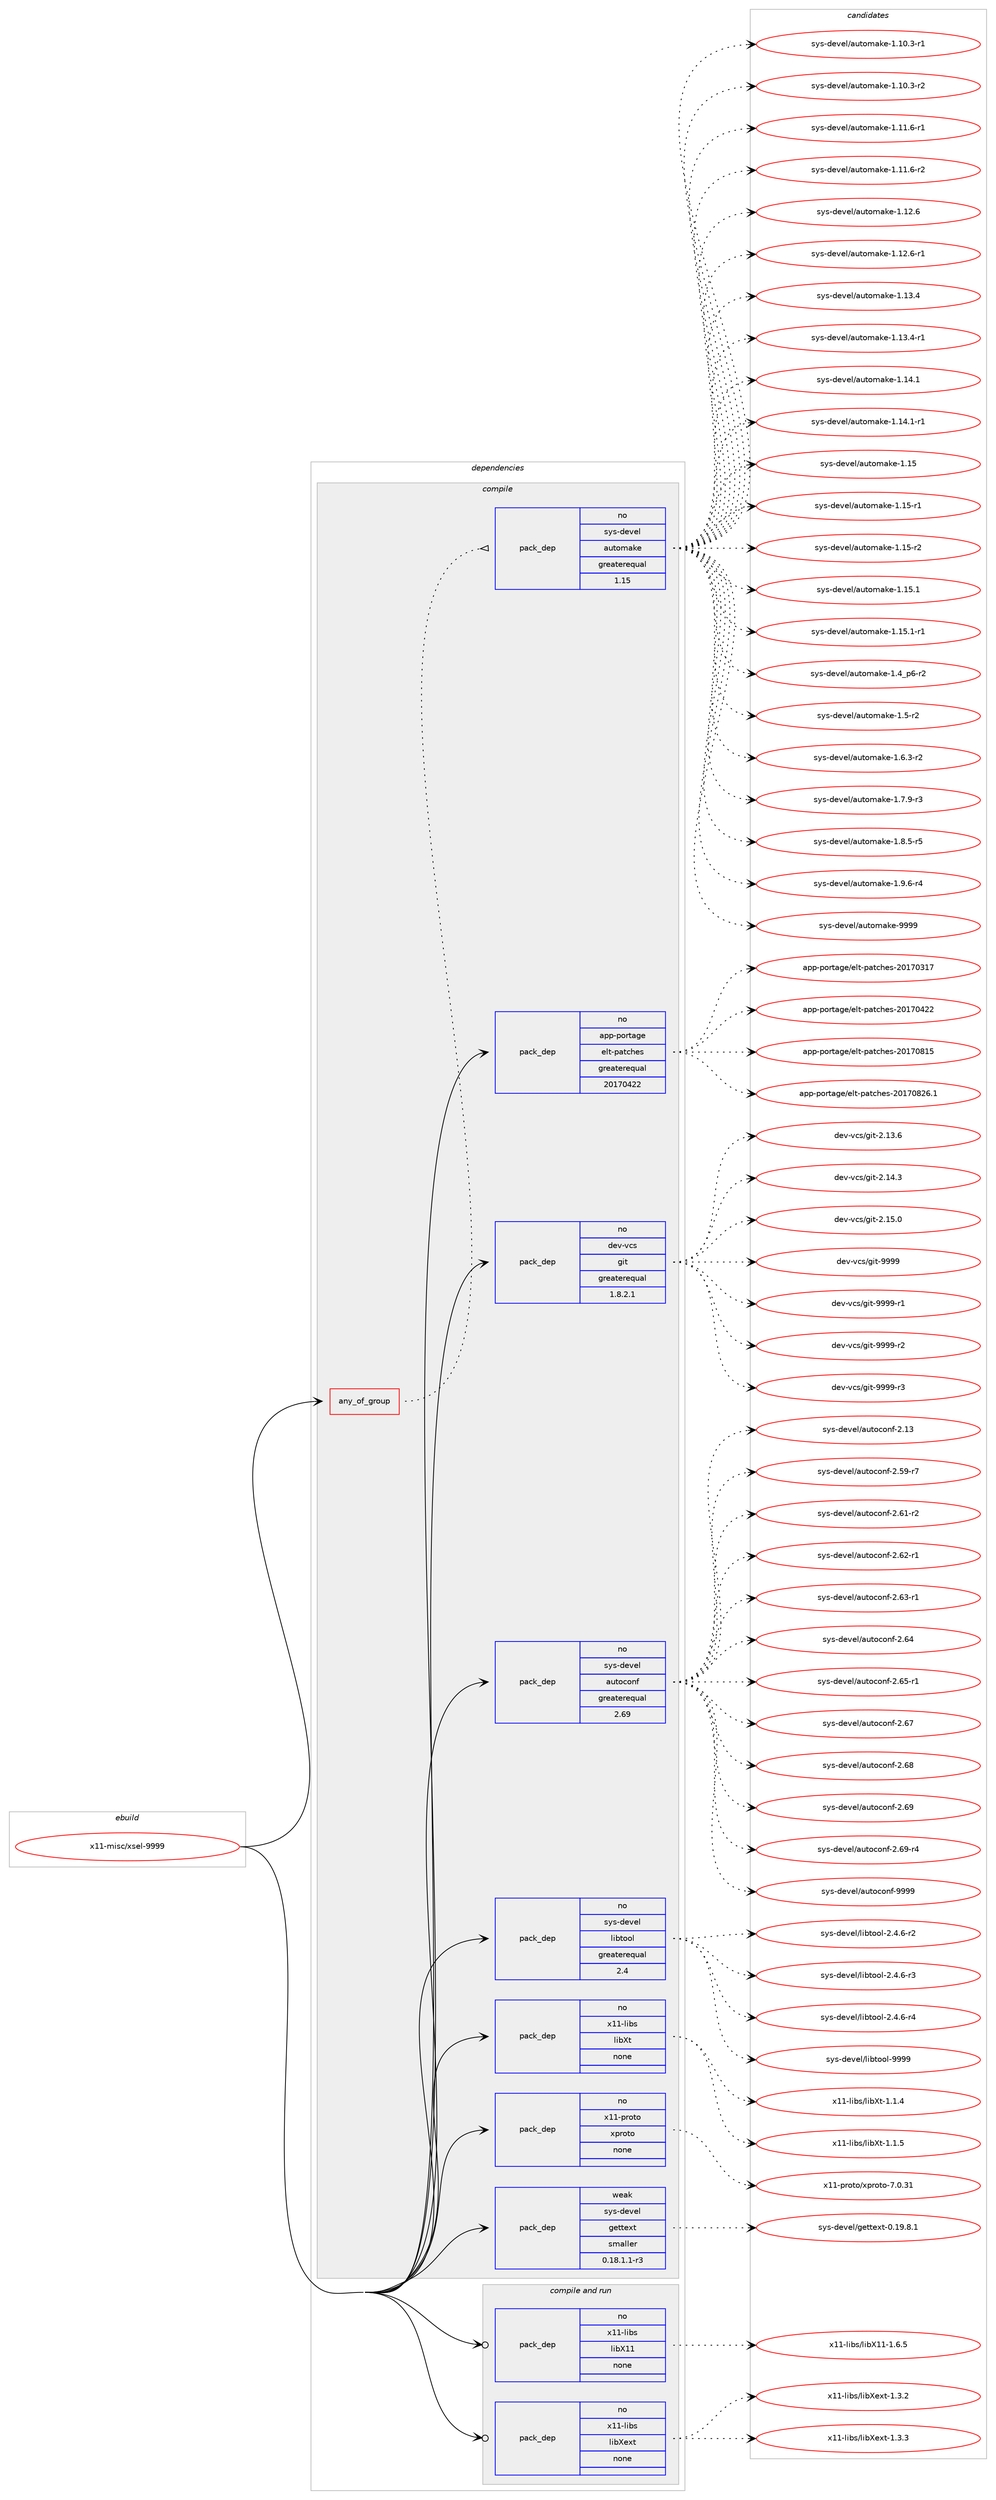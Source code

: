 digraph prolog {

# *************
# Graph options
# *************

newrank=true;
concentrate=true;
compound=true;
graph [rankdir=LR,fontname=Helvetica,fontsize=10,ranksep=1.5];#, ranksep=2.5, nodesep=0.2];
edge  [arrowhead=vee];
node  [fontname=Helvetica,fontsize=10];

# **********
# The ebuild
# **********

subgraph cluster_leftcol {
color=gray;
rank=same;
label=<<i>ebuild</i>>;
id [label="x11-misc/xsel-9999", color=red, width=4, href="../x11-misc/xsel-9999.svg"];
}

# ****************
# The dependencies
# ****************

subgraph cluster_midcol {
color=gray;
label=<<i>dependencies</i>>;
subgraph cluster_compile {
fillcolor="#eeeeee";
style=filled;
label=<<i>compile</i>>;
subgraph any9545 {
dependency525863 [label=<<TABLE BORDER="0" CELLBORDER="1" CELLSPACING="0" CELLPADDING="4"><TR><TD CELLPADDING="10">any_of_group</TD></TR></TABLE>>, shape=none, color=red];subgraph pack392475 {
dependency525864 [label=<<TABLE BORDER="0" CELLBORDER="1" CELLSPACING="0" CELLPADDING="4" WIDTH="220"><TR><TD ROWSPAN="6" CELLPADDING="30">pack_dep</TD></TR><TR><TD WIDTH="110">no</TD></TR><TR><TD>sys-devel</TD></TR><TR><TD>automake</TD></TR><TR><TD>greaterequal</TD></TR><TR><TD>1.15</TD></TR></TABLE>>, shape=none, color=blue];
}
dependency525863:e -> dependency525864:w [weight=20,style="dotted",arrowhead="oinv"];
}
id:e -> dependency525863:w [weight=20,style="solid",arrowhead="vee"];
subgraph pack392476 {
dependency525865 [label=<<TABLE BORDER="0" CELLBORDER="1" CELLSPACING="0" CELLPADDING="4" WIDTH="220"><TR><TD ROWSPAN="6" CELLPADDING="30">pack_dep</TD></TR><TR><TD WIDTH="110">no</TD></TR><TR><TD>app-portage</TD></TR><TR><TD>elt-patches</TD></TR><TR><TD>greaterequal</TD></TR><TR><TD>20170422</TD></TR></TABLE>>, shape=none, color=blue];
}
id:e -> dependency525865:w [weight=20,style="solid",arrowhead="vee"];
subgraph pack392477 {
dependency525866 [label=<<TABLE BORDER="0" CELLBORDER="1" CELLSPACING="0" CELLPADDING="4" WIDTH="220"><TR><TD ROWSPAN="6" CELLPADDING="30">pack_dep</TD></TR><TR><TD WIDTH="110">no</TD></TR><TR><TD>dev-vcs</TD></TR><TR><TD>git</TD></TR><TR><TD>greaterequal</TD></TR><TR><TD>1.8.2.1</TD></TR></TABLE>>, shape=none, color=blue];
}
id:e -> dependency525866:w [weight=20,style="solid",arrowhead="vee"];
subgraph pack392478 {
dependency525867 [label=<<TABLE BORDER="0" CELLBORDER="1" CELLSPACING="0" CELLPADDING="4" WIDTH="220"><TR><TD ROWSPAN="6" CELLPADDING="30">pack_dep</TD></TR><TR><TD WIDTH="110">no</TD></TR><TR><TD>sys-devel</TD></TR><TR><TD>autoconf</TD></TR><TR><TD>greaterequal</TD></TR><TR><TD>2.69</TD></TR></TABLE>>, shape=none, color=blue];
}
id:e -> dependency525867:w [weight=20,style="solid",arrowhead="vee"];
subgraph pack392479 {
dependency525868 [label=<<TABLE BORDER="0" CELLBORDER="1" CELLSPACING="0" CELLPADDING="4" WIDTH="220"><TR><TD ROWSPAN="6" CELLPADDING="30">pack_dep</TD></TR><TR><TD WIDTH="110">no</TD></TR><TR><TD>sys-devel</TD></TR><TR><TD>libtool</TD></TR><TR><TD>greaterequal</TD></TR><TR><TD>2.4</TD></TR></TABLE>>, shape=none, color=blue];
}
id:e -> dependency525868:w [weight=20,style="solid",arrowhead="vee"];
subgraph pack392480 {
dependency525869 [label=<<TABLE BORDER="0" CELLBORDER="1" CELLSPACING="0" CELLPADDING="4" WIDTH="220"><TR><TD ROWSPAN="6" CELLPADDING="30">pack_dep</TD></TR><TR><TD WIDTH="110">no</TD></TR><TR><TD>x11-libs</TD></TR><TR><TD>libXt</TD></TR><TR><TD>none</TD></TR><TR><TD></TD></TR></TABLE>>, shape=none, color=blue];
}
id:e -> dependency525869:w [weight=20,style="solid",arrowhead="vee"];
subgraph pack392481 {
dependency525870 [label=<<TABLE BORDER="0" CELLBORDER="1" CELLSPACING="0" CELLPADDING="4" WIDTH="220"><TR><TD ROWSPAN="6" CELLPADDING="30">pack_dep</TD></TR><TR><TD WIDTH="110">no</TD></TR><TR><TD>x11-proto</TD></TR><TR><TD>xproto</TD></TR><TR><TD>none</TD></TR><TR><TD></TD></TR></TABLE>>, shape=none, color=blue];
}
id:e -> dependency525870:w [weight=20,style="solid",arrowhead="vee"];
subgraph pack392482 {
dependency525871 [label=<<TABLE BORDER="0" CELLBORDER="1" CELLSPACING="0" CELLPADDING="4" WIDTH="220"><TR><TD ROWSPAN="6" CELLPADDING="30">pack_dep</TD></TR><TR><TD WIDTH="110">weak</TD></TR><TR><TD>sys-devel</TD></TR><TR><TD>gettext</TD></TR><TR><TD>smaller</TD></TR><TR><TD>0.18.1.1-r3</TD></TR></TABLE>>, shape=none, color=blue];
}
id:e -> dependency525871:w [weight=20,style="solid",arrowhead="vee"];
}
subgraph cluster_compileandrun {
fillcolor="#eeeeee";
style=filled;
label=<<i>compile and run</i>>;
subgraph pack392483 {
dependency525872 [label=<<TABLE BORDER="0" CELLBORDER="1" CELLSPACING="0" CELLPADDING="4" WIDTH="220"><TR><TD ROWSPAN="6" CELLPADDING="30">pack_dep</TD></TR><TR><TD WIDTH="110">no</TD></TR><TR><TD>x11-libs</TD></TR><TR><TD>libX11</TD></TR><TR><TD>none</TD></TR><TR><TD></TD></TR></TABLE>>, shape=none, color=blue];
}
id:e -> dependency525872:w [weight=20,style="solid",arrowhead="odotvee"];
subgraph pack392484 {
dependency525873 [label=<<TABLE BORDER="0" CELLBORDER="1" CELLSPACING="0" CELLPADDING="4" WIDTH="220"><TR><TD ROWSPAN="6" CELLPADDING="30">pack_dep</TD></TR><TR><TD WIDTH="110">no</TD></TR><TR><TD>x11-libs</TD></TR><TR><TD>libXext</TD></TR><TR><TD>none</TD></TR><TR><TD></TD></TR></TABLE>>, shape=none, color=blue];
}
id:e -> dependency525873:w [weight=20,style="solid",arrowhead="odotvee"];
}
subgraph cluster_run {
fillcolor="#eeeeee";
style=filled;
label=<<i>run</i>>;
}
}

# **************
# The candidates
# **************

subgraph cluster_choices {
rank=same;
color=gray;
label=<<i>candidates</i>>;

subgraph choice392475 {
color=black;
nodesep=1;
choice11512111545100101118101108479711711611110997107101454946494846514511449 [label="sys-devel/automake-1.10.3-r1", color=red, width=4,href="../sys-devel/automake-1.10.3-r1.svg"];
choice11512111545100101118101108479711711611110997107101454946494846514511450 [label="sys-devel/automake-1.10.3-r2", color=red, width=4,href="../sys-devel/automake-1.10.3-r2.svg"];
choice11512111545100101118101108479711711611110997107101454946494946544511449 [label="sys-devel/automake-1.11.6-r1", color=red, width=4,href="../sys-devel/automake-1.11.6-r1.svg"];
choice11512111545100101118101108479711711611110997107101454946494946544511450 [label="sys-devel/automake-1.11.6-r2", color=red, width=4,href="../sys-devel/automake-1.11.6-r2.svg"];
choice1151211154510010111810110847971171161111099710710145494649504654 [label="sys-devel/automake-1.12.6", color=red, width=4,href="../sys-devel/automake-1.12.6.svg"];
choice11512111545100101118101108479711711611110997107101454946495046544511449 [label="sys-devel/automake-1.12.6-r1", color=red, width=4,href="../sys-devel/automake-1.12.6-r1.svg"];
choice1151211154510010111810110847971171161111099710710145494649514652 [label="sys-devel/automake-1.13.4", color=red, width=4,href="../sys-devel/automake-1.13.4.svg"];
choice11512111545100101118101108479711711611110997107101454946495146524511449 [label="sys-devel/automake-1.13.4-r1", color=red, width=4,href="../sys-devel/automake-1.13.4-r1.svg"];
choice1151211154510010111810110847971171161111099710710145494649524649 [label="sys-devel/automake-1.14.1", color=red, width=4,href="../sys-devel/automake-1.14.1.svg"];
choice11512111545100101118101108479711711611110997107101454946495246494511449 [label="sys-devel/automake-1.14.1-r1", color=red, width=4,href="../sys-devel/automake-1.14.1-r1.svg"];
choice115121115451001011181011084797117116111109971071014549464953 [label="sys-devel/automake-1.15", color=red, width=4,href="../sys-devel/automake-1.15.svg"];
choice1151211154510010111810110847971171161111099710710145494649534511449 [label="sys-devel/automake-1.15-r1", color=red, width=4,href="../sys-devel/automake-1.15-r1.svg"];
choice1151211154510010111810110847971171161111099710710145494649534511450 [label="sys-devel/automake-1.15-r2", color=red, width=4,href="../sys-devel/automake-1.15-r2.svg"];
choice1151211154510010111810110847971171161111099710710145494649534649 [label="sys-devel/automake-1.15.1", color=red, width=4,href="../sys-devel/automake-1.15.1.svg"];
choice11512111545100101118101108479711711611110997107101454946495346494511449 [label="sys-devel/automake-1.15.1-r1", color=red, width=4,href="../sys-devel/automake-1.15.1-r1.svg"];
choice115121115451001011181011084797117116111109971071014549465295112544511450 [label="sys-devel/automake-1.4_p6-r2", color=red, width=4,href="../sys-devel/automake-1.4_p6-r2.svg"];
choice11512111545100101118101108479711711611110997107101454946534511450 [label="sys-devel/automake-1.5-r2", color=red, width=4,href="../sys-devel/automake-1.5-r2.svg"];
choice115121115451001011181011084797117116111109971071014549465446514511450 [label="sys-devel/automake-1.6.3-r2", color=red, width=4,href="../sys-devel/automake-1.6.3-r2.svg"];
choice115121115451001011181011084797117116111109971071014549465546574511451 [label="sys-devel/automake-1.7.9-r3", color=red, width=4,href="../sys-devel/automake-1.7.9-r3.svg"];
choice115121115451001011181011084797117116111109971071014549465646534511453 [label="sys-devel/automake-1.8.5-r5", color=red, width=4,href="../sys-devel/automake-1.8.5-r5.svg"];
choice115121115451001011181011084797117116111109971071014549465746544511452 [label="sys-devel/automake-1.9.6-r4", color=red, width=4,href="../sys-devel/automake-1.9.6-r4.svg"];
choice115121115451001011181011084797117116111109971071014557575757 [label="sys-devel/automake-9999", color=red, width=4,href="../sys-devel/automake-9999.svg"];
dependency525864:e -> choice11512111545100101118101108479711711611110997107101454946494846514511449:w [style=dotted,weight="100"];
dependency525864:e -> choice11512111545100101118101108479711711611110997107101454946494846514511450:w [style=dotted,weight="100"];
dependency525864:e -> choice11512111545100101118101108479711711611110997107101454946494946544511449:w [style=dotted,weight="100"];
dependency525864:e -> choice11512111545100101118101108479711711611110997107101454946494946544511450:w [style=dotted,weight="100"];
dependency525864:e -> choice1151211154510010111810110847971171161111099710710145494649504654:w [style=dotted,weight="100"];
dependency525864:e -> choice11512111545100101118101108479711711611110997107101454946495046544511449:w [style=dotted,weight="100"];
dependency525864:e -> choice1151211154510010111810110847971171161111099710710145494649514652:w [style=dotted,weight="100"];
dependency525864:e -> choice11512111545100101118101108479711711611110997107101454946495146524511449:w [style=dotted,weight="100"];
dependency525864:e -> choice1151211154510010111810110847971171161111099710710145494649524649:w [style=dotted,weight="100"];
dependency525864:e -> choice11512111545100101118101108479711711611110997107101454946495246494511449:w [style=dotted,weight="100"];
dependency525864:e -> choice115121115451001011181011084797117116111109971071014549464953:w [style=dotted,weight="100"];
dependency525864:e -> choice1151211154510010111810110847971171161111099710710145494649534511449:w [style=dotted,weight="100"];
dependency525864:e -> choice1151211154510010111810110847971171161111099710710145494649534511450:w [style=dotted,weight="100"];
dependency525864:e -> choice1151211154510010111810110847971171161111099710710145494649534649:w [style=dotted,weight="100"];
dependency525864:e -> choice11512111545100101118101108479711711611110997107101454946495346494511449:w [style=dotted,weight="100"];
dependency525864:e -> choice115121115451001011181011084797117116111109971071014549465295112544511450:w [style=dotted,weight="100"];
dependency525864:e -> choice11512111545100101118101108479711711611110997107101454946534511450:w [style=dotted,weight="100"];
dependency525864:e -> choice115121115451001011181011084797117116111109971071014549465446514511450:w [style=dotted,weight="100"];
dependency525864:e -> choice115121115451001011181011084797117116111109971071014549465546574511451:w [style=dotted,weight="100"];
dependency525864:e -> choice115121115451001011181011084797117116111109971071014549465646534511453:w [style=dotted,weight="100"];
dependency525864:e -> choice115121115451001011181011084797117116111109971071014549465746544511452:w [style=dotted,weight="100"];
dependency525864:e -> choice115121115451001011181011084797117116111109971071014557575757:w [style=dotted,weight="100"];
}
subgraph choice392476 {
color=black;
nodesep=1;
choice97112112451121111141169710310147101108116451129711699104101115455048495548514955 [label="app-portage/elt-patches-20170317", color=red, width=4,href="../app-portage/elt-patches-20170317.svg"];
choice97112112451121111141169710310147101108116451129711699104101115455048495548525050 [label="app-portage/elt-patches-20170422", color=red, width=4,href="../app-portage/elt-patches-20170422.svg"];
choice97112112451121111141169710310147101108116451129711699104101115455048495548564953 [label="app-portage/elt-patches-20170815", color=red, width=4,href="../app-portage/elt-patches-20170815.svg"];
choice971121124511211111411697103101471011081164511297116991041011154550484955485650544649 [label="app-portage/elt-patches-20170826.1", color=red, width=4,href="../app-portage/elt-patches-20170826.1.svg"];
dependency525865:e -> choice97112112451121111141169710310147101108116451129711699104101115455048495548514955:w [style=dotted,weight="100"];
dependency525865:e -> choice97112112451121111141169710310147101108116451129711699104101115455048495548525050:w [style=dotted,weight="100"];
dependency525865:e -> choice97112112451121111141169710310147101108116451129711699104101115455048495548564953:w [style=dotted,weight="100"];
dependency525865:e -> choice971121124511211111411697103101471011081164511297116991041011154550484955485650544649:w [style=dotted,weight="100"];
}
subgraph choice392477 {
color=black;
nodesep=1;
choice10010111845118991154710310511645504649514654 [label="dev-vcs/git-2.13.6", color=red, width=4,href="../dev-vcs/git-2.13.6.svg"];
choice10010111845118991154710310511645504649524651 [label="dev-vcs/git-2.14.3", color=red, width=4,href="../dev-vcs/git-2.14.3.svg"];
choice10010111845118991154710310511645504649534648 [label="dev-vcs/git-2.15.0", color=red, width=4,href="../dev-vcs/git-2.15.0.svg"];
choice1001011184511899115471031051164557575757 [label="dev-vcs/git-9999", color=red, width=4,href="../dev-vcs/git-9999.svg"];
choice10010111845118991154710310511645575757574511449 [label="dev-vcs/git-9999-r1", color=red, width=4,href="../dev-vcs/git-9999-r1.svg"];
choice10010111845118991154710310511645575757574511450 [label="dev-vcs/git-9999-r2", color=red, width=4,href="../dev-vcs/git-9999-r2.svg"];
choice10010111845118991154710310511645575757574511451 [label="dev-vcs/git-9999-r3", color=red, width=4,href="../dev-vcs/git-9999-r3.svg"];
dependency525866:e -> choice10010111845118991154710310511645504649514654:w [style=dotted,weight="100"];
dependency525866:e -> choice10010111845118991154710310511645504649524651:w [style=dotted,weight="100"];
dependency525866:e -> choice10010111845118991154710310511645504649534648:w [style=dotted,weight="100"];
dependency525866:e -> choice1001011184511899115471031051164557575757:w [style=dotted,weight="100"];
dependency525866:e -> choice10010111845118991154710310511645575757574511449:w [style=dotted,weight="100"];
dependency525866:e -> choice10010111845118991154710310511645575757574511450:w [style=dotted,weight="100"];
dependency525866:e -> choice10010111845118991154710310511645575757574511451:w [style=dotted,weight="100"];
}
subgraph choice392478 {
color=black;
nodesep=1;
choice115121115451001011181011084797117116111991111101024550464951 [label="sys-devel/autoconf-2.13", color=red, width=4,href="../sys-devel/autoconf-2.13.svg"];
choice1151211154510010111810110847971171161119911111010245504653574511455 [label="sys-devel/autoconf-2.59-r7", color=red, width=4,href="../sys-devel/autoconf-2.59-r7.svg"];
choice1151211154510010111810110847971171161119911111010245504654494511450 [label="sys-devel/autoconf-2.61-r2", color=red, width=4,href="../sys-devel/autoconf-2.61-r2.svg"];
choice1151211154510010111810110847971171161119911111010245504654504511449 [label="sys-devel/autoconf-2.62-r1", color=red, width=4,href="../sys-devel/autoconf-2.62-r1.svg"];
choice1151211154510010111810110847971171161119911111010245504654514511449 [label="sys-devel/autoconf-2.63-r1", color=red, width=4,href="../sys-devel/autoconf-2.63-r1.svg"];
choice115121115451001011181011084797117116111991111101024550465452 [label="sys-devel/autoconf-2.64", color=red, width=4,href="../sys-devel/autoconf-2.64.svg"];
choice1151211154510010111810110847971171161119911111010245504654534511449 [label="sys-devel/autoconf-2.65-r1", color=red, width=4,href="../sys-devel/autoconf-2.65-r1.svg"];
choice115121115451001011181011084797117116111991111101024550465455 [label="sys-devel/autoconf-2.67", color=red, width=4,href="../sys-devel/autoconf-2.67.svg"];
choice115121115451001011181011084797117116111991111101024550465456 [label="sys-devel/autoconf-2.68", color=red, width=4,href="../sys-devel/autoconf-2.68.svg"];
choice115121115451001011181011084797117116111991111101024550465457 [label="sys-devel/autoconf-2.69", color=red, width=4,href="../sys-devel/autoconf-2.69.svg"];
choice1151211154510010111810110847971171161119911111010245504654574511452 [label="sys-devel/autoconf-2.69-r4", color=red, width=4,href="../sys-devel/autoconf-2.69-r4.svg"];
choice115121115451001011181011084797117116111991111101024557575757 [label="sys-devel/autoconf-9999", color=red, width=4,href="../sys-devel/autoconf-9999.svg"];
dependency525867:e -> choice115121115451001011181011084797117116111991111101024550464951:w [style=dotted,weight="100"];
dependency525867:e -> choice1151211154510010111810110847971171161119911111010245504653574511455:w [style=dotted,weight="100"];
dependency525867:e -> choice1151211154510010111810110847971171161119911111010245504654494511450:w [style=dotted,weight="100"];
dependency525867:e -> choice1151211154510010111810110847971171161119911111010245504654504511449:w [style=dotted,weight="100"];
dependency525867:e -> choice1151211154510010111810110847971171161119911111010245504654514511449:w [style=dotted,weight="100"];
dependency525867:e -> choice115121115451001011181011084797117116111991111101024550465452:w [style=dotted,weight="100"];
dependency525867:e -> choice1151211154510010111810110847971171161119911111010245504654534511449:w [style=dotted,weight="100"];
dependency525867:e -> choice115121115451001011181011084797117116111991111101024550465455:w [style=dotted,weight="100"];
dependency525867:e -> choice115121115451001011181011084797117116111991111101024550465456:w [style=dotted,weight="100"];
dependency525867:e -> choice115121115451001011181011084797117116111991111101024550465457:w [style=dotted,weight="100"];
dependency525867:e -> choice1151211154510010111810110847971171161119911111010245504654574511452:w [style=dotted,weight="100"];
dependency525867:e -> choice115121115451001011181011084797117116111991111101024557575757:w [style=dotted,weight="100"];
}
subgraph choice392479 {
color=black;
nodesep=1;
choice1151211154510010111810110847108105981161111111084550465246544511450 [label="sys-devel/libtool-2.4.6-r2", color=red, width=4,href="../sys-devel/libtool-2.4.6-r2.svg"];
choice1151211154510010111810110847108105981161111111084550465246544511451 [label="sys-devel/libtool-2.4.6-r3", color=red, width=4,href="../sys-devel/libtool-2.4.6-r3.svg"];
choice1151211154510010111810110847108105981161111111084550465246544511452 [label="sys-devel/libtool-2.4.6-r4", color=red, width=4,href="../sys-devel/libtool-2.4.6-r4.svg"];
choice1151211154510010111810110847108105981161111111084557575757 [label="sys-devel/libtool-9999", color=red, width=4,href="../sys-devel/libtool-9999.svg"];
dependency525868:e -> choice1151211154510010111810110847108105981161111111084550465246544511450:w [style=dotted,weight="100"];
dependency525868:e -> choice1151211154510010111810110847108105981161111111084550465246544511451:w [style=dotted,weight="100"];
dependency525868:e -> choice1151211154510010111810110847108105981161111111084550465246544511452:w [style=dotted,weight="100"];
dependency525868:e -> choice1151211154510010111810110847108105981161111111084557575757:w [style=dotted,weight="100"];
}
subgraph choice392480 {
color=black;
nodesep=1;
choice12049494510810598115471081059888116454946494652 [label="x11-libs/libXt-1.1.4", color=red, width=4,href="../x11-libs/libXt-1.1.4.svg"];
choice12049494510810598115471081059888116454946494653 [label="x11-libs/libXt-1.1.5", color=red, width=4,href="../x11-libs/libXt-1.1.5.svg"];
dependency525869:e -> choice12049494510810598115471081059888116454946494652:w [style=dotted,weight="100"];
dependency525869:e -> choice12049494510810598115471081059888116454946494653:w [style=dotted,weight="100"];
}
subgraph choice392481 {
color=black;
nodesep=1;
choice1204949451121141111161114712011211411111611145554648465149 [label="x11-proto/xproto-7.0.31", color=red, width=4,href="../x11-proto/xproto-7.0.31.svg"];
dependency525870:e -> choice1204949451121141111161114712011211411111611145554648465149:w [style=dotted,weight="100"];
}
subgraph choice392482 {
color=black;
nodesep=1;
choice1151211154510010111810110847103101116116101120116454846495746564649 [label="sys-devel/gettext-0.19.8.1", color=red, width=4,href="../sys-devel/gettext-0.19.8.1.svg"];
dependency525871:e -> choice1151211154510010111810110847103101116116101120116454846495746564649:w [style=dotted,weight="100"];
}
subgraph choice392483 {
color=black;
nodesep=1;
choice120494945108105981154710810598884949454946544653 [label="x11-libs/libX11-1.6.5", color=red, width=4,href="../x11-libs/libX11-1.6.5.svg"];
dependency525872:e -> choice120494945108105981154710810598884949454946544653:w [style=dotted,weight="100"];
}
subgraph choice392484 {
color=black;
nodesep=1;
choice12049494510810598115471081059888101120116454946514650 [label="x11-libs/libXext-1.3.2", color=red, width=4,href="../x11-libs/libXext-1.3.2.svg"];
choice12049494510810598115471081059888101120116454946514651 [label="x11-libs/libXext-1.3.3", color=red, width=4,href="../x11-libs/libXext-1.3.3.svg"];
dependency525873:e -> choice12049494510810598115471081059888101120116454946514650:w [style=dotted,weight="100"];
dependency525873:e -> choice12049494510810598115471081059888101120116454946514651:w [style=dotted,weight="100"];
}
}

}

